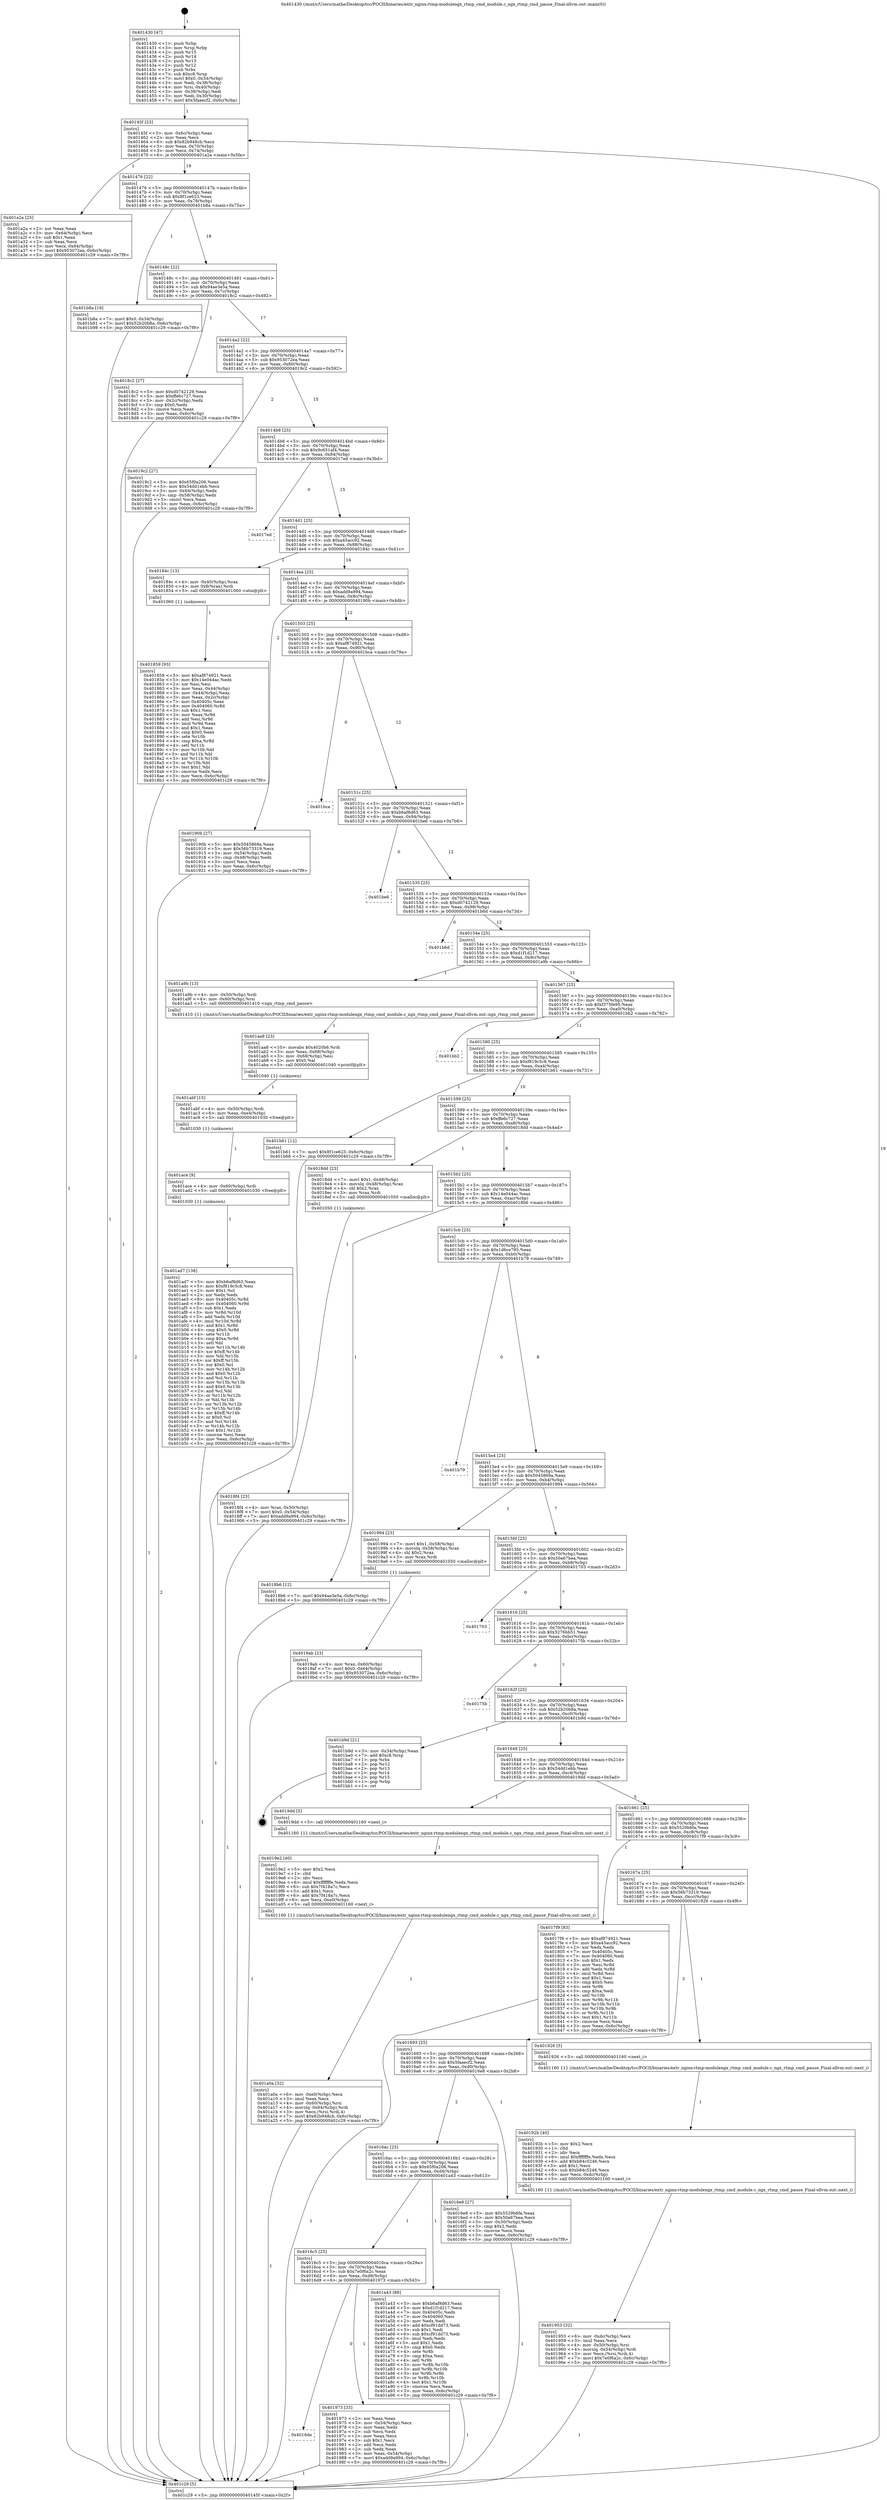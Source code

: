 digraph "0x401430" {
  label = "0x401430 (/mnt/c/Users/mathe/Desktop/tcc/POCII/binaries/extr_nginx-rtmp-modulengx_rtmp_cmd_module.c_ngx_rtmp_cmd_pause_Final-ollvm.out::main(0))"
  labelloc = "t"
  node[shape=record]

  Entry [label="",width=0.3,height=0.3,shape=circle,fillcolor=black,style=filled]
  "0x40145f" [label="{
     0x40145f [23]\l
     | [instrs]\l
     &nbsp;&nbsp;0x40145f \<+3\>: mov -0x6c(%rbp),%eax\l
     &nbsp;&nbsp;0x401462 \<+2\>: mov %eax,%ecx\l
     &nbsp;&nbsp;0x401464 \<+6\>: sub $0x82b948cb,%ecx\l
     &nbsp;&nbsp;0x40146a \<+3\>: mov %eax,-0x70(%rbp)\l
     &nbsp;&nbsp;0x40146d \<+3\>: mov %ecx,-0x74(%rbp)\l
     &nbsp;&nbsp;0x401470 \<+6\>: je 0000000000401a2a \<main+0x5fa\>\l
  }"]
  "0x401a2a" [label="{
     0x401a2a [25]\l
     | [instrs]\l
     &nbsp;&nbsp;0x401a2a \<+2\>: xor %eax,%eax\l
     &nbsp;&nbsp;0x401a2c \<+3\>: mov -0x64(%rbp),%ecx\l
     &nbsp;&nbsp;0x401a2f \<+3\>: sub $0x1,%eax\l
     &nbsp;&nbsp;0x401a32 \<+2\>: sub %eax,%ecx\l
     &nbsp;&nbsp;0x401a34 \<+3\>: mov %ecx,-0x64(%rbp)\l
     &nbsp;&nbsp;0x401a37 \<+7\>: movl $0x953072ea,-0x6c(%rbp)\l
     &nbsp;&nbsp;0x401a3e \<+5\>: jmp 0000000000401c29 \<main+0x7f9\>\l
  }"]
  "0x401476" [label="{
     0x401476 [22]\l
     | [instrs]\l
     &nbsp;&nbsp;0x401476 \<+5\>: jmp 000000000040147b \<main+0x4b\>\l
     &nbsp;&nbsp;0x40147b \<+3\>: mov -0x70(%rbp),%eax\l
     &nbsp;&nbsp;0x40147e \<+5\>: sub $0x8f1ce623,%eax\l
     &nbsp;&nbsp;0x401483 \<+3\>: mov %eax,-0x78(%rbp)\l
     &nbsp;&nbsp;0x401486 \<+6\>: je 0000000000401b8a \<main+0x75a\>\l
  }"]
  Exit [label="",width=0.3,height=0.3,shape=circle,fillcolor=black,style=filled,peripheries=2]
  "0x401b8a" [label="{
     0x401b8a [19]\l
     | [instrs]\l
     &nbsp;&nbsp;0x401b8a \<+7\>: movl $0x0,-0x34(%rbp)\l
     &nbsp;&nbsp;0x401b91 \<+7\>: movl $0x52b20b8a,-0x6c(%rbp)\l
     &nbsp;&nbsp;0x401b98 \<+5\>: jmp 0000000000401c29 \<main+0x7f9\>\l
  }"]
  "0x40148c" [label="{
     0x40148c [22]\l
     | [instrs]\l
     &nbsp;&nbsp;0x40148c \<+5\>: jmp 0000000000401491 \<main+0x61\>\l
     &nbsp;&nbsp;0x401491 \<+3\>: mov -0x70(%rbp),%eax\l
     &nbsp;&nbsp;0x401494 \<+5\>: sub $0x94ae3e5a,%eax\l
     &nbsp;&nbsp;0x401499 \<+3\>: mov %eax,-0x7c(%rbp)\l
     &nbsp;&nbsp;0x40149c \<+6\>: je 00000000004018c2 \<main+0x492\>\l
  }"]
  "0x401ad7" [label="{
     0x401ad7 [138]\l
     | [instrs]\l
     &nbsp;&nbsp;0x401ad7 \<+5\>: mov $0xb6af8d63,%eax\l
     &nbsp;&nbsp;0x401adc \<+5\>: mov $0xf819c5c8,%esi\l
     &nbsp;&nbsp;0x401ae1 \<+2\>: mov $0x1,%cl\l
     &nbsp;&nbsp;0x401ae3 \<+2\>: xor %edx,%edx\l
     &nbsp;&nbsp;0x401ae5 \<+8\>: mov 0x40405c,%r8d\l
     &nbsp;&nbsp;0x401aed \<+8\>: mov 0x404060,%r9d\l
     &nbsp;&nbsp;0x401af5 \<+3\>: sub $0x1,%edx\l
     &nbsp;&nbsp;0x401af8 \<+3\>: mov %r8d,%r10d\l
     &nbsp;&nbsp;0x401afb \<+3\>: add %edx,%r10d\l
     &nbsp;&nbsp;0x401afe \<+4\>: imul %r10d,%r8d\l
     &nbsp;&nbsp;0x401b02 \<+4\>: and $0x1,%r8d\l
     &nbsp;&nbsp;0x401b06 \<+4\>: cmp $0x0,%r8d\l
     &nbsp;&nbsp;0x401b0a \<+4\>: sete %r11b\l
     &nbsp;&nbsp;0x401b0e \<+4\>: cmp $0xa,%r9d\l
     &nbsp;&nbsp;0x401b12 \<+3\>: setl %bl\l
     &nbsp;&nbsp;0x401b15 \<+3\>: mov %r11b,%r14b\l
     &nbsp;&nbsp;0x401b18 \<+4\>: xor $0xff,%r14b\l
     &nbsp;&nbsp;0x401b1c \<+3\>: mov %bl,%r15b\l
     &nbsp;&nbsp;0x401b1f \<+4\>: xor $0xff,%r15b\l
     &nbsp;&nbsp;0x401b23 \<+3\>: xor $0x0,%cl\l
     &nbsp;&nbsp;0x401b26 \<+3\>: mov %r14b,%r12b\l
     &nbsp;&nbsp;0x401b29 \<+4\>: and $0x0,%r12b\l
     &nbsp;&nbsp;0x401b2d \<+3\>: and %cl,%r11b\l
     &nbsp;&nbsp;0x401b30 \<+3\>: mov %r15b,%r13b\l
     &nbsp;&nbsp;0x401b33 \<+4\>: and $0x0,%r13b\l
     &nbsp;&nbsp;0x401b37 \<+2\>: and %cl,%bl\l
     &nbsp;&nbsp;0x401b39 \<+3\>: or %r11b,%r12b\l
     &nbsp;&nbsp;0x401b3c \<+3\>: or %bl,%r13b\l
     &nbsp;&nbsp;0x401b3f \<+3\>: xor %r13b,%r12b\l
     &nbsp;&nbsp;0x401b42 \<+3\>: or %r15b,%r14b\l
     &nbsp;&nbsp;0x401b45 \<+4\>: xor $0xff,%r14b\l
     &nbsp;&nbsp;0x401b49 \<+3\>: or $0x0,%cl\l
     &nbsp;&nbsp;0x401b4c \<+3\>: and %cl,%r14b\l
     &nbsp;&nbsp;0x401b4f \<+3\>: or %r14b,%r12b\l
     &nbsp;&nbsp;0x401b52 \<+4\>: test $0x1,%r12b\l
     &nbsp;&nbsp;0x401b56 \<+3\>: cmovne %esi,%eax\l
     &nbsp;&nbsp;0x401b59 \<+3\>: mov %eax,-0x6c(%rbp)\l
     &nbsp;&nbsp;0x401b5c \<+5\>: jmp 0000000000401c29 \<main+0x7f9\>\l
  }"]
  "0x4018c2" [label="{
     0x4018c2 [27]\l
     | [instrs]\l
     &nbsp;&nbsp;0x4018c2 \<+5\>: mov $0xd0742129,%eax\l
     &nbsp;&nbsp;0x4018c7 \<+5\>: mov $0xffe6c727,%ecx\l
     &nbsp;&nbsp;0x4018cc \<+3\>: mov -0x2c(%rbp),%edx\l
     &nbsp;&nbsp;0x4018cf \<+3\>: cmp $0x0,%edx\l
     &nbsp;&nbsp;0x4018d2 \<+3\>: cmove %ecx,%eax\l
     &nbsp;&nbsp;0x4018d5 \<+3\>: mov %eax,-0x6c(%rbp)\l
     &nbsp;&nbsp;0x4018d8 \<+5\>: jmp 0000000000401c29 \<main+0x7f9\>\l
  }"]
  "0x4014a2" [label="{
     0x4014a2 [22]\l
     | [instrs]\l
     &nbsp;&nbsp;0x4014a2 \<+5\>: jmp 00000000004014a7 \<main+0x77\>\l
     &nbsp;&nbsp;0x4014a7 \<+3\>: mov -0x70(%rbp),%eax\l
     &nbsp;&nbsp;0x4014aa \<+5\>: sub $0x953072ea,%eax\l
     &nbsp;&nbsp;0x4014af \<+3\>: mov %eax,-0x80(%rbp)\l
     &nbsp;&nbsp;0x4014b2 \<+6\>: je 00000000004019c2 \<main+0x592\>\l
  }"]
  "0x401ace" [label="{
     0x401ace [9]\l
     | [instrs]\l
     &nbsp;&nbsp;0x401ace \<+4\>: mov -0x60(%rbp),%rdi\l
     &nbsp;&nbsp;0x401ad2 \<+5\>: call 0000000000401030 \<free@plt\>\l
     | [calls]\l
     &nbsp;&nbsp;0x401030 \{1\} (unknown)\l
  }"]
  "0x4019c2" [label="{
     0x4019c2 [27]\l
     | [instrs]\l
     &nbsp;&nbsp;0x4019c2 \<+5\>: mov $0x65f0a206,%eax\l
     &nbsp;&nbsp;0x4019c7 \<+5\>: mov $0x54dd1ebb,%ecx\l
     &nbsp;&nbsp;0x4019cc \<+3\>: mov -0x64(%rbp),%edx\l
     &nbsp;&nbsp;0x4019cf \<+3\>: cmp -0x58(%rbp),%edx\l
     &nbsp;&nbsp;0x4019d2 \<+3\>: cmovl %ecx,%eax\l
     &nbsp;&nbsp;0x4019d5 \<+3\>: mov %eax,-0x6c(%rbp)\l
     &nbsp;&nbsp;0x4019d8 \<+5\>: jmp 0000000000401c29 \<main+0x7f9\>\l
  }"]
  "0x4014b8" [label="{
     0x4014b8 [25]\l
     | [instrs]\l
     &nbsp;&nbsp;0x4014b8 \<+5\>: jmp 00000000004014bd \<main+0x8d\>\l
     &nbsp;&nbsp;0x4014bd \<+3\>: mov -0x70(%rbp),%eax\l
     &nbsp;&nbsp;0x4014c0 \<+5\>: sub $0x9c651af4,%eax\l
     &nbsp;&nbsp;0x4014c5 \<+6\>: mov %eax,-0x84(%rbp)\l
     &nbsp;&nbsp;0x4014cb \<+6\>: je 00000000004017ed \<main+0x3bd\>\l
  }"]
  "0x401abf" [label="{
     0x401abf [15]\l
     | [instrs]\l
     &nbsp;&nbsp;0x401abf \<+4\>: mov -0x50(%rbp),%rdi\l
     &nbsp;&nbsp;0x401ac3 \<+6\>: mov %eax,-0xe4(%rbp)\l
     &nbsp;&nbsp;0x401ac9 \<+5\>: call 0000000000401030 \<free@plt\>\l
     | [calls]\l
     &nbsp;&nbsp;0x401030 \{1\} (unknown)\l
  }"]
  "0x4017ed" [label="{
     0x4017ed\l
  }", style=dashed]
  "0x4014d1" [label="{
     0x4014d1 [25]\l
     | [instrs]\l
     &nbsp;&nbsp;0x4014d1 \<+5\>: jmp 00000000004014d6 \<main+0xa6\>\l
     &nbsp;&nbsp;0x4014d6 \<+3\>: mov -0x70(%rbp),%eax\l
     &nbsp;&nbsp;0x4014d9 \<+5\>: sub $0xa45acc92,%eax\l
     &nbsp;&nbsp;0x4014de \<+6\>: mov %eax,-0x88(%rbp)\l
     &nbsp;&nbsp;0x4014e4 \<+6\>: je 000000000040184c \<main+0x41c\>\l
  }"]
  "0x401aa8" [label="{
     0x401aa8 [23]\l
     | [instrs]\l
     &nbsp;&nbsp;0x401aa8 \<+10\>: movabs $0x4020b6,%rdi\l
     &nbsp;&nbsp;0x401ab2 \<+3\>: mov %eax,-0x68(%rbp)\l
     &nbsp;&nbsp;0x401ab5 \<+3\>: mov -0x68(%rbp),%esi\l
     &nbsp;&nbsp;0x401ab8 \<+2\>: mov $0x0,%al\l
     &nbsp;&nbsp;0x401aba \<+5\>: call 0000000000401040 \<printf@plt\>\l
     | [calls]\l
     &nbsp;&nbsp;0x401040 \{1\} (unknown)\l
  }"]
  "0x40184c" [label="{
     0x40184c [13]\l
     | [instrs]\l
     &nbsp;&nbsp;0x40184c \<+4\>: mov -0x40(%rbp),%rax\l
     &nbsp;&nbsp;0x401850 \<+4\>: mov 0x8(%rax),%rdi\l
     &nbsp;&nbsp;0x401854 \<+5\>: call 0000000000401060 \<atoi@plt\>\l
     | [calls]\l
     &nbsp;&nbsp;0x401060 \{1\} (unknown)\l
  }"]
  "0x4014ea" [label="{
     0x4014ea [25]\l
     | [instrs]\l
     &nbsp;&nbsp;0x4014ea \<+5\>: jmp 00000000004014ef \<main+0xbf\>\l
     &nbsp;&nbsp;0x4014ef \<+3\>: mov -0x70(%rbp),%eax\l
     &nbsp;&nbsp;0x4014f2 \<+5\>: sub $0xadd9a994,%eax\l
     &nbsp;&nbsp;0x4014f7 \<+6\>: mov %eax,-0x8c(%rbp)\l
     &nbsp;&nbsp;0x4014fd \<+6\>: je 000000000040190b \<main+0x4db\>\l
  }"]
  "0x401a0a" [label="{
     0x401a0a [32]\l
     | [instrs]\l
     &nbsp;&nbsp;0x401a0a \<+6\>: mov -0xe0(%rbp),%ecx\l
     &nbsp;&nbsp;0x401a10 \<+3\>: imul %eax,%ecx\l
     &nbsp;&nbsp;0x401a13 \<+4\>: mov -0x60(%rbp),%rsi\l
     &nbsp;&nbsp;0x401a17 \<+4\>: movslq -0x64(%rbp),%rdi\l
     &nbsp;&nbsp;0x401a1b \<+3\>: mov %ecx,(%rsi,%rdi,4)\l
     &nbsp;&nbsp;0x401a1e \<+7\>: movl $0x82b948cb,-0x6c(%rbp)\l
     &nbsp;&nbsp;0x401a25 \<+5\>: jmp 0000000000401c29 \<main+0x7f9\>\l
  }"]
  "0x40190b" [label="{
     0x40190b [27]\l
     | [instrs]\l
     &nbsp;&nbsp;0x40190b \<+5\>: mov $0x5045869a,%eax\l
     &nbsp;&nbsp;0x401910 \<+5\>: mov $0x56b73319,%ecx\l
     &nbsp;&nbsp;0x401915 \<+3\>: mov -0x54(%rbp),%edx\l
     &nbsp;&nbsp;0x401918 \<+3\>: cmp -0x48(%rbp),%edx\l
     &nbsp;&nbsp;0x40191b \<+3\>: cmovl %ecx,%eax\l
     &nbsp;&nbsp;0x40191e \<+3\>: mov %eax,-0x6c(%rbp)\l
     &nbsp;&nbsp;0x401921 \<+5\>: jmp 0000000000401c29 \<main+0x7f9\>\l
  }"]
  "0x401503" [label="{
     0x401503 [25]\l
     | [instrs]\l
     &nbsp;&nbsp;0x401503 \<+5\>: jmp 0000000000401508 \<main+0xd8\>\l
     &nbsp;&nbsp;0x401508 \<+3\>: mov -0x70(%rbp),%eax\l
     &nbsp;&nbsp;0x40150b \<+5\>: sub $0xaf874921,%eax\l
     &nbsp;&nbsp;0x401510 \<+6\>: mov %eax,-0x90(%rbp)\l
     &nbsp;&nbsp;0x401516 \<+6\>: je 0000000000401bca \<main+0x79a\>\l
  }"]
  "0x4019e2" [label="{
     0x4019e2 [40]\l
     | [instrs]\l
     &nbsp;&nbsp;0x4019e2 \<+5\>: mov $0x2,%ecx\l
     &nbsp;&nbsp;0x4019e7 \<+1\>: cltd\l
     &nbsp;&nbsp;0x4019e8 \<+2\>: idiv %ecx\l
     &nbsp;&nbsp;0x4019ea \<+6\>: imul $0xfffffffe,%edx,%ecx\l
     &nbsp;&nbsp;0x4019f0 \<+6\>: sub $0x7f418a7c,%ecx\l
     &nbsp;&nbsp;0x4019f6 \<+3\>: add $0x1,%ecx\l
     &nbsp;&nbsp;0x4019f9 \<+6\>: add $0x7f418a7c,%ecx\l
     &nbsp;&nbsp;0x4019ff \<+6\>: mov %ecx,-0xe0(%rbp)\l
     &nbsp;&nbsp;0x401a05 \<+5\>: call 0000000000401160 \<next_i\>\l
     | [calls]\l
     &nbsp;&nbsp;0x401160 \{1\} (/mnt/c/Users/mathe/Desktop/tcc/POCII/binaries/extr_nginx-rtmp-modulengx_rtmp_cmd_module.c_ngx_rtmp_cmd_pause_Final-ollvm.out::next_i)\l
  }"]
  "0x401bca" [label="{
     0x401bca\l
  }", style=dashed]
  "0x40151c" [label="{
     0x40151c [25]\l
     | [instrs]\l
     &nbsp;&nbsp;0x40151c \<+5\>: jmp 0000000000401521 \<main+0xf1\>\l
     &nbsp;&nbsp;0x401521 \<+3\>: mov -0x70(%rbp),%eax\l
     &nbsp;&nbsp;0x401524 \<+5\>: sub $0xb6af8d63,%eax\l
     &nbsp;&nbsp;0x401529 \<+6\>: mov %eax,-0x94(%rbp)\l
     &nbsp;&nbsp;0x40152f \<+6\>: je 0000000000401be6 \<main+0x7b6\>\l
  }"]
  "0x4019ab" [label="{
     0x4019ab [23]\l
     | [instrs]\l
     &nbsp;&nbsp;0x4019ab \<+4\>: mov %rax,-0x60(%rbp)\l
     &nbsp;&nbsp;0x4019af \<+7\>: movl $0x0,-0x64(%rbp)\l
     &nbsp;&nbsp;0x4019b6 \<+7\>: movl $0x953072ea,-0x6c(%rbp)\l
     &nbsp;&nbsp;0x4019bd \<+5\>: jmp 0000000000401c29 \<main+0x7f9\>\l
  }"]
  "0x401be6" [label="{
     0x401be6\l
  }", style=dashed]
  "0x401535" [label="{
     0x401535 [25]\l
     | [instrs]\l
     &nbsp;&nbsp;0x401535 \<+5\>: jmp 000000000040153a \<main+0x10a\>\l
     &nbsp;&nbsp;0x40153a \<+3\>: mov -0x70(%rbp),%eax\l
     &nbsp;&nbsp;0x40153d \<+5\>: sub $0xd0742129,%eax\l
     &nbsp;&nbsp;0x401542 \<+6\>: mov %eax,-0x98(%rbp)\l
     &nbsp;&nbsp;0x401548 \<+6\>: je 0000000000401b6d \<main+0x73d\>\l
  }"]
  "0x4016de" [label="{
     0x4016de\l
  }", style=dashed]
  "0x401b6d" [label="{
     0x401b6d\l
  }", style=dashed]
  "0x40154e" [label="{
     0x40154e [25]\l
     | [instrs]\l
     &nbsp;&nbsp;0x40154e \<+5\>: jmp 0000000000401553 \<main+0x123\>\l
     &nbsp;&nbsp;0x401553 \<+3\>: mov -0x70(%rbp),%eax\l
     &nbsp;&nbsp;0x401556 \<+5\>: sub $0xd1f1d217,%eax\l
     &nbsp;&nbsp;0x40155b \<+6\>: mov %eax,-0x9c(%rbp)\l
     &nbsp;&nbsp;0x401561 \<+6\>: je 0000000000401a9b \<main+0x66b\>\l
  }"]
  "0x401973" [label="{
     0x401973 [33]\l
     | [instrs]\l
     &nbsp;&nbsp;0x401973 \<+2\>: xor %eax,%eax\l
     &nbsp;&nbsp;0x401975 \<+3\>: mov -0x54(%rbp),%ecx\l
     &nbsp;&nbsp;0x401978 \<+2\>: mov %eax,%edx\l
     &nbsp;&nbsp;0x40197a \<+2\>: sub %ecx,%edx\l
     &nbsp;&nbsp;0x40197c \<+2\>: mov %eax,%ecx\l
     &nbsp;&nbsp;0x40197e \<+3\>: sub $0x1,%ecx\l
     &nbsp;&nbsp;0x401981 \<+2\>: add %ecx,%edx\l
     &nbsp;&nbsp;0x401983 \<+2\>: sub %edx,%eax\l
     &nbsp;&nbsp;0x401985 \<+3\>: mov %eax,-0x54(%rbp)\l
     &nbsp;&nbsp;0x401988 \<+7\>: movl $0xadd9a994,-0x6c(%rbp)\l
     &nbsp;&nbsp;0x40198f \<+5\>: jmp 0000000000401c29 \<main+0x7f9\>\l
  }"]
  "0x401a9b" [label="{
     0x401a9b [13]\l
     | [instrs]\l
     &nbsp;&nbsp;0x401a9b \<+4\>: mov -0x50(%rbp),%rdi\l
     &nbsp;&nbsp;0x401a9f \<+4\>: mov -0x60(%rbp),%rsi\l
     &nbsp;&nbsp;0x401aa3 \<+5\>: call 0000000000401410 \<ngx_rtmp_cmd_pause\>\l
     | [calls]\l
     &nbsp;&nbsp;0x401410 \{1\} (/mnt/c/Users/mathe/Desktop/tcc/POCII/binaries/extr_nginx-rtmp-modulengx_rtmp_cmd_module.c_ngx_rtmp_cmd_pause_Final-ollvm.out::ngx_rtmp_cmd_pause)\l
  }"]
  "0x401567" [label="{
     0x401567 [25]\l
     | [instrs]\l
     &nbsp;&nbsp;0x401567 \<+5\>: jmp 000000000040156c \<main+0x13c\>\l
     &nbsp;&nbsp;0x40156c \<+3\>: mov -0x70(%rbp),%eax\l
     &nbsp;&nbsp;0x40156f \<+5\>: sub $0xf375fe95,%eax\l
     &nbsp;&nbsp;0x401574 \<+6\>: mov %eax,-0xa0(%rbp)\l
     &nbsp;&nbsp;0x40157a \<+6\>: je 0000000000401bb2 \<main+0x782\>\l
  }"]
  "0x4016c5" [label="{
     0x4016c5 [25]\l
     | [instrs]\l
     &nbsp;&nbsp;0x4016c5 \<+5\>: jmp 00000000004016ca \<main+0x29a\>\l
     &nbsp;&nbsp;0x4016ca \<+3\>: mov -0x70(%rbp),%eax\l
     &nbsp;&nbsp;0x4016cd \<+5\>: sub $0x7e0f6a2c,%eax\l
     &nbsp;&nbsp;0x4016d2 \<+6\>: mov %eax,-0xd8(%rbp)\l
     &nbsp;&nbsp;0x4016d8 \<+6\>: je 0000000000401973 \<main+0x543\>\l
  }"]
  "0x401bb2" [label="{
     0x401bb2\l
  }", style=dashed]
  "0x401580" [label="{
     0x401580 [25]\l
     | [instrs]\l
     &nbsp;&nbsp;0x401580 \<+5\>: jmp 0000000000401585 \<main+0x155\>\l
     &nbsp;&nbsp;0x401585 \<+3\>: mov -0x70(%rbp),%eax\l
     &nbsp;&nbsp;0x401588 \<+5\>: sub $0xf819c5c8,%eax\l
     &nbsp;&nbsp;0x40158d \<+6\>: mov %eax,-0xa4(%rbp)\l
     &nbsp;&nbsp;0x401593 \<+6\>: je 0000000000401b61 \<main+0x731\>\l
  }"]
  "0x401a43" [label="{
     0x401a43 [88]\l
     | [instrs]\l
     &nbsp;&nbsp;0x401a43 \<+5\>: mov $0xb6af8d63,%eax\l
     &nbsp;&nbsp;0x401a48 \<+5\>: mov $0xd1f1d217,%ecx\l
     &nbsp;&nbsp;0x401a4d \<+7\>: mov 0x40405c,%edx\l
     &nbsp;&nbsp;0x401a54 \<+7\>: mov 0x404060,%esi\l
     &nbsp;&nbsp;0x401a5b \<+2\>: mov %edx,%edi\l
     &nbsp;&nbsp;0x401a5d \<+6\>: add $0xcf91dd73,%edi\l
     &nbsp;&nbsp;0x401a63 \<+3\>: sub $0x1,%edi\l
     &nbsp;&nbsp;0x401a66 \<+6\>: sub $0xcf91dd73,%edi\l
     &nbsp;&nbsp;0x401a6c \<+3\>: imul %edi,%edx\l
     &nbsp;&nbsp;0x401a6f \<+3\>: and $0x1,%edx\l
     &nbsp;&nbsp;0x401a72 \<+3\>: cmp $0x0,%edx\l
     &nbsp;&nbsp;0x401a75 \<+4\>: sete %r8b\l
     &nbsp;&nbsp;0x401a79 \<+3\>: cmp $0xa,%esi\l
     &nbsp;&nbsp;0x401a7c \<+4\>: setl %r9b\l
     &nbsp;&nbsp;0x401a80 \<+3\>: mov %r8b,%r10b\l
     &nbsp;&nbsp;0x401a83 \<+3\>: and %r9b,%r10b\l
     &nbsp;&nbsp;0x401a86 \<+3\>: xor %r9b,%r8b\l
     &nbsp;&nbsp;0x401a89 \<+3\>: or %r8b,%r10b\l
     &nbsp;&nbsp;0x401a8c \<+4\>: test $0x1,%r10b\l
     &nbsp;&nbsp;0x401a90 \<+3\>: cmovne %ecx,%eax\l
     &nbsp;&nbsp;0x401a93 \<+3\>: mov %eax,-0x6c(%rbp)\l
     &nbsp;&nbsp;0x401a96 \<+5\>: jmp 0000000000401c29 \<main+0x7f9\>\l
  }"]
  "0x401b61" [label="{
     0x401b61 [12]\l
     | [instrs]\l
     &nbsp;&nbsp;0x401b61 \<+7\>: movl $0x8f1ce623,-0x6c(%rbp)\l
     &nbsp;&nbsp;0x401b68 \<+5\>: jmp 0000000000401c29 \<main+0x7f9\>\l
  }"]
  "0x401599" [label="{
     0x401599 [25]\l
     | [instrs]\l
     &nbsp;&nbsp;0x401599 \<+5\>: jmp 000000000040159e \<main+0x16e\>\l
     &nbsp;&nbsp;0x40159e \<+3\>: mov -0x70(%rbp),%eax\l
     &nbsp;&nbsp;0x4015a1 \<+5\>: sub $0xffe6c727,%eax\l
     &nbsp;&nbsp;0x4015a6 \<+6\>: mov %eax,-0xa8(%rbp)\l
     &nbsp;&nbsp;0x4015ac \<+6\>: je 00000000004018dd \<main+0x4ad\>\l
  }"]
  "0x401953" [label="{
     0x401953 [32]\l
     | [instrs]\l
     &nbsp;&nbsp;0x401953 \<+6\>: mov -0xdc(%rbp),%ecx\l
     &nbsp;&nbsp;0x401959 \<+3\>: imul %eax,%ecx\l
     &nbsp;&nbsp;0x40195c \<+4\>: mov -0x50(%rbp),%rsi\l
     &nbsp;&nbsp;0x401960 \<+4\>: movslq -0x54(%rbp),%rdi\l
     &nbsp;&nbsp;0x401964 \<+3\>: mov %ecx,(%rsi,%rdi,4)\l
     &nbsp;&nbsp;0x401967 \<+7\>: movl $0x7e0f6a2c,-0x6c(%rbp)\l
     &nbsp;&nbsp;0x40196e \<+5\>: jmp 0000000000401c29 \<main+0x7f9\>\l
  }"]
  "0x4018dd" [label="{
     0x4018dd [23]\l
     | [instrs]\l
     &nbsp;&nbsp;0x4018dd \<+7\>: movl $0x1,-0x48(%rbp)\l
     &nbsp;&nbsp;0x4018e4 \<+4\>: movslq -0x48(%rbp),%rax\l
     &nbsp;&nbsp;0x4018e8 \<+4\>: shl $0x2,%rax\l
     &nbsp;&nbsp;0x4018ec \<+3\>: mov %rax,%rdi\l
     &nbsp;&nbsp;0x4018ef \<+5\>: call 0000000000401050 \<malloc@plt\>\l
     | [calls]\l
     &nbsp;&nbsp;0x401050 \{1\} (unknown)\l
  }"]
  "0x4015b2" [label="{
     0x4015b2 [25]\l
     | [instrs]\l
     &nbsp;&nbsp;0x4015b2 \<+5\>: jmp 00000000004015b7 \<main+0x187\>\l
     &nbsp;&nbsp;0x4015b7 \<+3\>: mov -0x70(%rbp),%eax\l
     &nbsp;&nbsp;0x4015ba \<+5\>: sub $0x14e044ac,%eax\l
     &nbsp;&nbsp;0x4015bf \<+6\>: mov %eax,-0xac(%rbp)\l
     &nbsp;&nbsp;0x4015c5 \<+6\>: je 00000000004018b6 \<main+0x486\>\l
  }"]
  "0x40192b" [label="{
     0x40192b [40]\l
     | [instrs]\l
     &nbsp;&nbsp;0x40192b \<+5\>: mov $0x2,%ecx\l
     &nbsp;&nbsp;0x401930 \<+1\>: cltd\l
     &nbsp;&nbsp;0x401931 \<+2\>: idiv %ecx\l
     &nbsp;&nbsp;0x401933 \<+6\>: imul $0xfffffffe,%edx,%ecx\l
     &nbsp;&nbsp;0x401939 \<+6\>: add $0xb84c5246,%ecx\l
     &nbsp;&nbsp;0x40193f \<+3\>: add $0x1,%ecx\l
     &nbsp;&nbsp;0x401942 \<+6\>: sub $0xb84c5246,%ecx\l
     &nbsp;&nbsp;0x401948 \<+6\>: mov %ecx,-0xdc(%rbp)\l
     &nbsp;&nbsp;0x40194e \<+5\>: call 0000000000401160 \<next_i\>\l
     | [calls]\l
     &nbsp;&nbsp;0x401160 \{1\} (/mnt/c/Users/mathe/Desktop/tcc/POCII/binaries/extr_nginx-rtmp-modulengx_rtmp_cmd_module.c_ngx_rtmp_cmd_pause_Final-ollvm.out::next_i)\l
  }"]
  "0x4018b6" [label="{
     0x4018b6 [12]\l
     | [instrs]\l
     &nbsp;&nbsp;0x4018b6 \<+7\>: movl $0x94ae3e5a,-0x6c(%rbp)\l
     &nbsp;&nbsp;0x4018bd \<+5\>: jmp 0000000000401c29 \<main+0x7f9\>\l
  }"]
  "0x4015cb" [label="{
     0x4015cb [25]\l
     | [instrs]\l
     &nbsp;&nbsp;0x4015cb \<+5\>: jmp 00000000004015d0 \<main+0x1a0\>\l
     &nbsp;&nbsp;0x4015d0 \<+3\>: mov -0x70(%rbp),%eax\l
     &nbsp;&nbsp;0x4015d3 \<+5\>: sub $0x1d6ce795,%eax\l
     &nbsp;&nbsp;0x4015d8 \<+6\>: mov %eax,-0xb0(%rbp)\l
     &nbsp;&nbsp;0x4015de \<+6\>: je 0000000000401b79 \<main+0x749\>\l
  }"]
  "0x4018f4" [label="{
     0x4018f4 [23]\l
     | [instrs]\l
     &nbsp;&nbsp;0x4018f4 \<+4\>: mov %rax,-0x50(%rbp)\l
     &nbsp;&nbsp;0x4018f8 \<+7\>: movl $0x0,-0x54(%rbp)\l
     &nbsp;&nbsp;0x4018ff \<+7\>: movl $0xadd9a994,-0x6c(%rbp)\l
     &nbsp;&nbsp;0x401906 \<+5\>: jmp 0000000000401c29 \<main+0x7f9\>\l
  }"]
  "0x401b79" [label="{
     0x401b79\l
  }", style=dashed]
  "0x4015e4" [label="{
     0x4015e4 [25]\l
     | [instrs]\l
     &nbsp;&nbsp;0x4015e4 \<+5\>: jmp 00000000004015e9 \<main+0x1b9\>\l
     &nbsp;&nbsp;0x4015e9 \<+3\>: mov -0x70(%rbp),%eax\l
     &nbsp;&nbsp;0x4015ec \<+5\>: sub $0x5045869a,%eax\l
     &nbsp;&nbsp;0x4015f1 \<+6\>: mov %eax,-0xb4(%rbp)\l
     &nbsp;&nbsp;0x4015f7 \<+6\>: je 0000000000401994 \<main+0x564\>\l
  }"]
  "0x401859" [label="{
     0x401859 [93]\l
     | [instrs]\l
     &nbsp;&nbsp;0x401859 \<+5\>: mov $0xaf874921,%ecx\l
     &nbsp;&nbsp;0x40185e \<+5\>: mov $0x14e044ac,%edx\l
     &nbsp;&nbsp;0x401863 \<+2\>: xor %esi,%esi\l
     &nbsp;&nbsp;0x401865 \<+3\>: mov %eax,-0x44(%rbp)\l
     &nbsp;&nbsp;0x401868 \<+3\>: mov -0x44(%rbp),%eax\l
     &nbsp;&nbsp;0x40186b \<+3\>: mov %eax,-0x2c(%rbp)\l
     &nbsp;&nbsp;0x40186e \<+7\>: mov 0x40405c,%eax\l
     &nbsp;&nbsp;0x401875 \<+8\>: mov 0x404060,%r8d\l
     &nbsp;&nbsp;0x40187d \<+3\>: sub $0x1,%esi\l
     &nbsp;&nbsp;0x401880 \<+3\>: mov %eax,%r9d\l
     &nbsp;&nbsp;0x401883 \<+3\>: add %esi,%r9d\l
     &nbsp;&nbsp;0x401886 \<+4\>: imul %r9d,%eax\l
     &nbsp;&nbsp;0x40188a \<+3\>: and $0x1,%eax\l
     &nbsp;&nbsp;0x40188d \<+3\>: cmp $0x0,%eax\l
     &nbsp;&nbsp;0x401890 \<+4\>: sete %r10b\l
     &nbsp;&nbsp;0x401894 \<+4\>: cmp $0xa,%r8d\l
     &nbsp;&nbsp;0x401898 \<+4\>: setl %r11b\l
     &nbsp;&nbsp;0x40189c \<+3\>: mov %r10b,%bl\l
     &nbsp;&nbsp;0x40189f \<+3\>: and %r11b,%bl\l
     &nbsp;&nbsp;0x4018a2 \<+3\>: xor %r11b,%r10b\l
     &nbsp;&nbsp;0x4018a5 \<+3\>: or %r10b,%bl\l
     &nbsp;&nbsp;0x4018a8 \<+3\>: test $0x1,%bl\l
     &nbsp;&nbsp;0x4018ab \<+3\>: cmovne %edx,%ecx\l
     &nbsp;&nbsp;0x4018ae \<+3\>: mov %ecx,-0x6c(%rbp)\l
     &nbsp;&nbsp;0x4018b1 \<+5\>: jmp 0000000000401c29 \<main+0x7f9\>\l
  }"]
  "0x401994" [label="{
     0x401994 [23]\l
     | [instrs]\l
     &nbsp;&nbsp;0x401994 \<+7\>: movl $0x1,-0x58(%rbp)\l
     &nbsp;&nbsp;0x40199b \<+4\>: movslq -0x58(%rbp),%rax\l
     &nbsp;&nbsp;0x40199f \<+4\>: shl $0x2,%rax\l
     &nbsp;&nbsp;0x4019a3 \<+3\>: mov %rax,%rdi\l
     &nbsp;&nbsp;0x4019a6 \<+5\>: call 0000000000401050 \<malloc@plt\>\l
     | [calls]\l
     &nbsp;&nbsp;0x401050 \{1\} (unknown)\l
  }"]
  "0x4015fd" [label="{
     0x4015fd [25]\l
     | [instrs]\l
     &nbsp;&nbsp;0x4015fd \<+5\>: jmp 0000000000401602 \<main+0x1d2\>\l
     &nbsp;&nbsp;0x401602 \<+3\>: mov -0x70(%rbp),%eax\l
     &nbsp;&nbsp;0x401605 \<+5\>: sub $0x50a67bea,%eax\l
     &nbsp;&nbsp;0x40160a \<+6\>: mov %eax,-0xb8(%rbp)\l
     &nbsp;&nbsp;0x401610 \<+6\>: je 0000000000401703 \<main+0x2d3\>\l
  }"]
  "0x401430" [label="{
     0x401430 [47]\l
     | [instrs]\l
     &nbsp;&nbsp;0x401430 \<+1\>: push %rbp\l
     &nbsp;&nbsp;0x401431 \<+3\>: mov %rsp,%rbp\l
     &nbsp;&nbsp;0x401434 \<+2\>: push %r15\l
     &nbsp;&nbsp;0x401436 \<+2\>: push %r14\l
     &nbsp;&nbsp;0x401438 \<+2\>: push %r13\l
     &nbsp;&nbsp;0x40143a \<+2\>: push %r12\l
     &nbsp;&nbsp;0x40143c \<+1\>: push %rbx\l
     &nbsp;&nbsp;0x40143d \<+7\>: sub $0xc8,%rsp\l
     &nbsp;&nbsp;0x401444 \<+7\>: movl $0x0,-0x34(%rbp)\l
     &nbsp;&nbsp;0x40144b \<+3\>: mov %edi,-0x38(%rbp)\l
     &nbsp;&nbsp;0x40144e \<+4\>: mov %rsi,-0x40(%rbp)\l
     &nbsp;&nbsp;0x401452 \<+3\>: mov -0x38(%rbp),%edi\l
     &nbsp;&nbsp;0x401455 \<+3\>: mov %edi,-0x30(%rbp)\l
     &nbsp;&nbsp;0x401458 \<+7\>: movl $0x5faaecf2,-0x6c(%rbp)\l
  }"]
  "0x401703" [label="{
     0x401703\l
  }", style=dashed]
  "0x401616" [label="{
     0x401616 [25]\l
     | [instrs]\l
     &nbsp;&nbsp;0x401616 \<+5\>: jmp 000000000040161b \<main+0x1eb\>\l
     &nbsp;&nbsp;0x40161b \<+3\>: mov -0x70(%rbp),%eax\l
     &nbsp;&nbsp;0x40161e \<+5\>: sub $0x5276bb51,%eax\l
     &nbsp;&nbsp;0x401623 \<+6\>: mov %eax,-0xbc(%rbp)\l
     &nbsp;&nbsp;0x401629 \<+6\>: je 000000000040175b \<main+0x32b\>\l
  }"]
  "0x401c29" [label="{
     0x401c29 [5]\l
     | [instrs]\l
     &nbsp;&nbsp;0x401c29 \<+5\>: jmp 000000000040145f \<main+0x2f\>\l
  }"]
  "0x40175b" [label="{
     0x40175b\l
  }", style=dashed]
  "0x40162f" [label="{
     0x40162f [25]\l
     | [instrs]\l
     &nbsp;&nbsp;0x40162f \<+5\>: jmp 0000000000401634 \<main+0x204\>\l
     &nbsp;&nbsp;0x401634 \<+3\>: mov -0x70(%rbp),%eax\l
     &nbsp;&nbsp;0x401637 \<+5\>: sub $0x52b20b8a,%eax\l
     &nbsp;&nbsp;0x40163c \<+6\>: mov %eax,-0xc0(%rbp)\l
     &nbsp;&nbsp;0x401642 \<+6\>: je 0000000000401b9d \<main+0x76d\>\l
  }"]
  "0x4016ac" [label="{
     0x4016ac [25]\l
     | [instrs]\l
     &nbsp;&nbsp;0x4016ac \<+5\>: jmp 00000000004016b1 \<main+0x281\>\l
     &nbsp;&nbsp;0x4016b1 \<+3\>: mov -0x70(%rbp),%eax\l
     &nbsp;&nbsp;0x4016b4 \<+5\>: sub $0x65f0a206,%eax\l
     &nbsp;&nbsp;0x4016b9 \<+6\>: mov %eax,-0xd4(%rbp)\l
     &nbsp;&nbsp;0x4016bf \<+6\>: je 0000000000401a43 \<main+0x613\>\l
  }"]
  "0x401b9d" [label="{
     0x401b9d [21]\l
     | [instrs]\l
     &nbsp;&nbsp;0x401b9d \<+3\>: mov -0x34(%rbp),%eax\l
     &nbsp;&nbsp;0x401ba0 \<+7\>: add $0xc8,%rsp\l
     &nbsp;&nbsp;0x401ba7 \<+1\>: pop %rbx\l
     &nbsp;&nbsp;0x401ba8 \<+2\>: pop %r12\l
     &nbsp;&nbsp;0x401baa \<+2\>: pop %r13\l
     &nbsp;&nbsp;0x401bac \<+2\>: pop %r14\l
     &nbsp;&nbsp;0x401bae \<+2\>: pop %r15\l
     &nbsp;&nbsp;0x401bb0 \<+1\>: pop %rbp\l
     &nbsp;&nbsp;0x401bb1 \<+1\>: ret\l
  }"]
  "0x401648" [label="{
     0x401648 [25]\l
     | [instrs]\l
     &nbsp;&nbsp;0x401648 \<+5\>: jmp 000000000040164d \<main+0x21d\>\l
     &nbsp;&nbsp;0x40164d \<+3\>: mov -0x70(%rbp),%eax\l
     &nbsp;&nbsp;0x401650 \<+5\>: sub $0x54dd1ebb,%eax\l
     &nbsp;&nbsp;0x401655 \<+6\>: mov %eax,-0xc4(%rbp)\l
     &nbsp;&nbsp;0x40165b \<+6\>: je 00000000004019dd \<main+0x5ad\>\l
  }"]
  "0x4016e8" [label="{
     0x4016e8 [27]\l
     | [instrs]\l
     &nbsp;&nbsp;0x4016e8 \<+5\>: mov $0x5529b6fa,%eax\l
     &nbsp;&nbsp;0x4016ed \<+5\>: mov $0x50a67bea,%ecx\l
     &nbsp;&nbsp;0x4016f2 \<+3\>: mov -0x30(%rbp),%edx\l
     &nbsp;&nbsp;0x4016f5 \<+3\>: cmp $0x2,%edx\l
     &nbsp;&nbsp;0x4016f8 \<+3\>: cmovne %ecx,%eax\l
     &nbsp;&nbsp;0x4016fb \<+3\>: mov %eax,-0x6c(%rbp)\l
     &nbsp;&nbsp;0x4016fe \<+5\>: jmp 0000000000401c29 \<main+0x7f9\>\l
  }"]
  "0x4019dd" [label="{
     0x4019dd [5]\l
     | [instrs]\l
     &nbsp;&nbsp;0x4019dd \<+5\>: call 0000000000401160 \<next_i\>\l
     | [calls]\l
     &nbsp;&nbsp;0x401160 \{1\} (/mnt/c/Users/mathe/Desktop/tcc/POCII/binaries/extr_nginx-rtmp-modulengx_rtmp_cmd_module.c_ngx_rtmp_cmd_pause_Final-ollvm.out::next_i)\l
  }"]
  "0x401661" [label="{
     0x401661 [25]\l
     | [instrs]\l
     &nbsp;&nbsp;0x401661 \<+5\>: jmp 0000000000401666 \<main+0x236\>\l
     &nbsp;&nbsp;0x401666 \<+3\>: mov -0x70(%rbp),%eax\l
     &nbsp;&nbsp;0x401669 \<+5\>: sub $0x5529b6fa,%eax\l
     &nbsp;&nbsp;0x40166e \<+6\>: mov %eax,-0xc8(%rbp)\l
     &nbsp;&nbsp;0x401674 \<+6\>: je 00000000004017f9 \<main+0x3c9\>\l
  }"]
  "0x401693" [label="{
     0x401693 [25]\l
     | [instrs]\l
     &nbsp;&nbsp;0x401693 \<+5\>: jmp 0000000000401698 \<main+0x268\>\l
     &nbsp;&nbsp;0x401698 \<+3\>: mov -0x70(%rbp),%eax\l
     &nbsp;&nbsp;0x40169b \<+5\>: sub $0x5faaecf2,%eax\l
     &nbsp;&nbsp;0x4016a0 \<+6\>: mov %eax,-0xd0(%rbp)\l
     &nbsp;&nbsp;0x4016a6 \<+6\>: je 00000000004016e8 \<main+0x2b8\>\l
  }"]
  "0x4017f9" [label="{
     0x4017f9 [83]\l
     | [instrs]\l
     &nbsp;&nbsp;0x4017f9 \<+5\>: mov $0xaf874921,%eax\l
     &nbsp;&nbsp;0x4017fe \<+5\>: mov $0xa45acc92,%ecx\l
     &nbsp;&nbsp;0x401803 \<+2\>: xor %edx,%edx\l
     &nbsp;&nbsp;0x401805 \<+7\>: mov 0x40405c,%esi\l
     &nbsp;&nbsp;0x40180c \<+7\>: mov 0x404060,%edi\l
     &nbsp;&nbsp;0x401813 \<+3\>: sub $0x1,%edx\l
     &nbsp;&nbsp;0x401816 \<+3\>: mov %esi,%r8d\l
     &nbsp;&nbsp;0x401819 \<+3\>: add %edx,%r8d\l
     &nbsp;&nbsp;0x40181c \<+4\>: imul %r8d,%esi\l
     &nbsp;&nbsp;0x401820 \<+3\>: and $0x1,%esi\l
     &nbsp;&nbsp;0x401823 \<+3\>: cmp $0x0,%esi\l
     &nbsp;&nbsp;0x401826 \<+4\>: sete %r9b\l
     &nbsp;&nbsp;0x40182a \<+3\>: cmp $0xa,%edi\l
     &nbsp;&nbsp;0x40182d \<+4\>: setl %r10b\l
     &nbsp;&nbsp;0x401831 \<+3\>: mov %r9b,%r11b\l
     &nbsp;&nbsp;0x401834 \<+3\>: and %r10b,%r11b\l
     &nbsp;&nbsp;0x401837 \<+3\>: xor %r10b,%r9b\l
     &nbsp;&nbsp;0x40183a \<+3\>: or %r9b,%r11b\l
     &nbsp;&nbsp;0x40183d \<+4\>: test $0x1,%r11b\l
     &nbsp;&nbsp;0x401841 \<+3\>: cmovne %ecx,%eax\l
     &nbsp;&nbsp;0x401844 \<+3\>: mov %eax,-0x6c(%rbp)\l
     &nbsp;&nbsp;0x401847 \<+5\>: jmp 0000000000401c29 \<main+0x7f9\>\l
  }"]
  "0x40167a" [label="{
     0x40167a [25]\l
     | [instrs]\l
     &nbsp;&nbsp;0x40167a \<+5\>: jmp 000000000040167f \<main+0x24f\>\l
     &nbsp;&nbsp;0x40167f \<+3\>: mov -0x70(%rbp),%eax\l
     &nbsp;&nbsp;0x401682 \<+5\>: sub $0x56b73319,%eax\l
     &nbsp;&nbsp;0x401687 \<+6\>: mov %eax,-0xcc(%rbp)\l
     &nbsp;&nbsp;0x40168d \<+6\>: je 0000000000401926 \<main+0x4f6\>\l
  }"]
  "0x401926" [label="{
     0x401926 [5]\l
     | [instrs]\l
     &nbsp;&nbsp;0x401926 \<+5\>: call 0000000000401160 \<next_i\>\l
     | [calls]\l
     &nbsp;&nbsp;0x401160 \{1\} (/mnt/c/Users/mathe/Desktop/tcc/POCII/binaries/extr_nginx-rtmp-modulengx_rtmp_cmd_module.c_ngx_rtmp_cmd_pause_Final-ollvm.out::next_i)\l
  }"]
  Entry -> "0x401430" [label=" 1"]
  "0x40145f" -> "0x401a2a" [label=" 1"]
  "0x40145f" -> "0x401476" [label=" 19"]
  "0x401b9d" -> Exit [label=" 1"]
  "0x401476" -> "0x401b8a" [label=" 1"]
  "0x401476" -> "0x40148c" [label=" 18"]
  "0x401b8a" -> "0x401c29" [label=" 1"]
  "0x40148c" -> "0x4018c2" [label=" 1"]
  "0x40148c" -> "0x4014a2" [label=" 17"]
  "0x401b61" -> "0x401c29" [label=" 1"]
  "0x4014a2" -> "0x4019c2" [label=" 2"]
  "0x4014a2" -> "0x4014b8" [label=" 15"]
  "0x401ad7" -> "0x401c29" [label=" 1"]
  "0x4014b8" -> "0x4017ed" [label=" 0"]
  "0x4014b8" -> "0x4014d1" [label=" 15"]
  "0x401ace" -> "0x401ad7" [label=" 1"]
  "0x4014d1" -> "0x40184c" [label=" 1"]
  "0x4014d1" -> "0x4014ea" [label=" 14"]
  "0x401abf" -> "0x401ace" [label=" 1"]
  "0x4014ea" -> "0x40190b" [label=" 2"]
  "0x4014ea" -> "0x401503" [label=" 12"]
  "0x401aa8" -> "0x401abf" [label=" 1"]
  "0x401503" -> "0x401bca" [label=" 0"]
  "0x401503" -> "0x40151c" [label=" 12"]
  "0x401a9b" -> "0x401aa8" [label=" 1"]
  "0x40151c" -> "0x401be6" [label=" 0"]
  "0x40151c" -> "0x401535" [label=" 12"]
  "0x401a43" -> "0x401c29" [label=" 1"]
  "0x401535" -> "0x401b6d" [label=" 0"]
  "0x401535" -> "0x40154e" [label=" 12"]
  "0x401a2a" -> "0x401c29" [label=" 1"]
  "0x40154e" -> "0x401a9b" [label=" 1"]
  "0x40154e" -> "0x401567" [label=" 11"]
  "0x401a0a" -> "0x401c29" [label=" 1"]
  "0x401567" -> "0x401bb2" [label=" 0"]
  "0x401567" -> "0x401580" [label=" 11"]
  "0x4019dd" -> "0x4019e2" [label=" 1"]
  "0x401580" -> "0x401b61" [label=" 1"]
  "0x401580" -> "0x401599" [label=" 10"]
  "0x4019c2" -> "0x401c29" [label=" 2"]
  "0x401599" -> "0x4018dd" [label=" 1"]
  "0x401599" -> "0x4015b2" [label=" 9"]
  "0x401994" -> "0x4019ab" [label=" 1"]
  "0x4015b2" -> "0x4018b6" [label=" 1"]
  "0x4015b2" -> "0x4015cb" [label=" 8"]
  "0x401973" -> "0x401c29" [label=" 1"]
  "0x4015cb" -> "0x401b79" [label=" 0"]
  "0x4015cb" -> "0x4015e4" [label=" 8"]
  "0x4016c5" -> "0x4016de" [label=" 0"]
  "0x4015e4" -> "0x401994" [label=" 1"]
  "0x4015e4" -> "0x4015fd" [label=" 7"]
  "0x4016c5" -> "0x401973" [label=" 1"]
  "0x4015fd" -> "0x401703" [label=" 0"]
  "0x4015fd" -> "0x401616" [label=" 7"]
  "0x4019e2" -> "0x401a0a" [label=" 1"]
  "0x401616" -> "0x40175b" [label=" 0"]
  "0x401616" -> "0x40162f" [label=" 7"]
  "0x4016ac" -> "0x4016c5" [label=" 1"]
  "0x40162f" -> "0x401b9d" [label=" 1"]
  "0x40162f" -> "0x401648" [label=" 6"]
  "0x4016ac" -> "0x401a43" [label=" 1"]
  "0x401648" -> "0x4019dd" [label=" 1"]
  "0x401648" -> "0x401661" [label=" 5"]
  "0x4019ab" -> "0x401c29" [label=" 1"]
  "0x401661" -> "0x4017f9" [label=" 1"]
  "0x401661" -> "0x40167a" [label=" 4"]
  "0x40192b" -> "0x401953" [label=" 1"]
  "0x40167a" -> "0x401926" [label=" 1"]
  "0x40167a" -> "0x401693" [label=" 3"]
  "0x401953" -> "0x401c29" [label=" 1"]
  "0x401693" -> "0x4016e8" [label=" 1"]
  "0x401693" -> "0x4016ac" [label=" 2"]
  "0x4016e8" -> "0x401c29" [label=" 1"]
  "0x401430" -> "0x40145f" [label=" 1"]
  "0x401c29" -> "0x40145f" [label=" 19"]
  "0x4017f9" -> "0x401c29" [label=" 1"]
  "0x40184c" -> "0x401859" [label=" 1"]
  "0x401859" -> "0x401c29" [label=" 1"]
  "0x4018b6" -> "0x401c29" [label=" 1"]
  "0x4018c2" -> "0x401c29" [label=" 1"]
  "0x4018dd" -> "0x4018f4" [label=" 1"]
  "0x4018f4" -> "0x401c29" [label=" 1"]
  "0x40190b" -> "0x401c29" [label=" 2"]
  "0x401926" -> "0x40192b" [label=" 1"]
}
